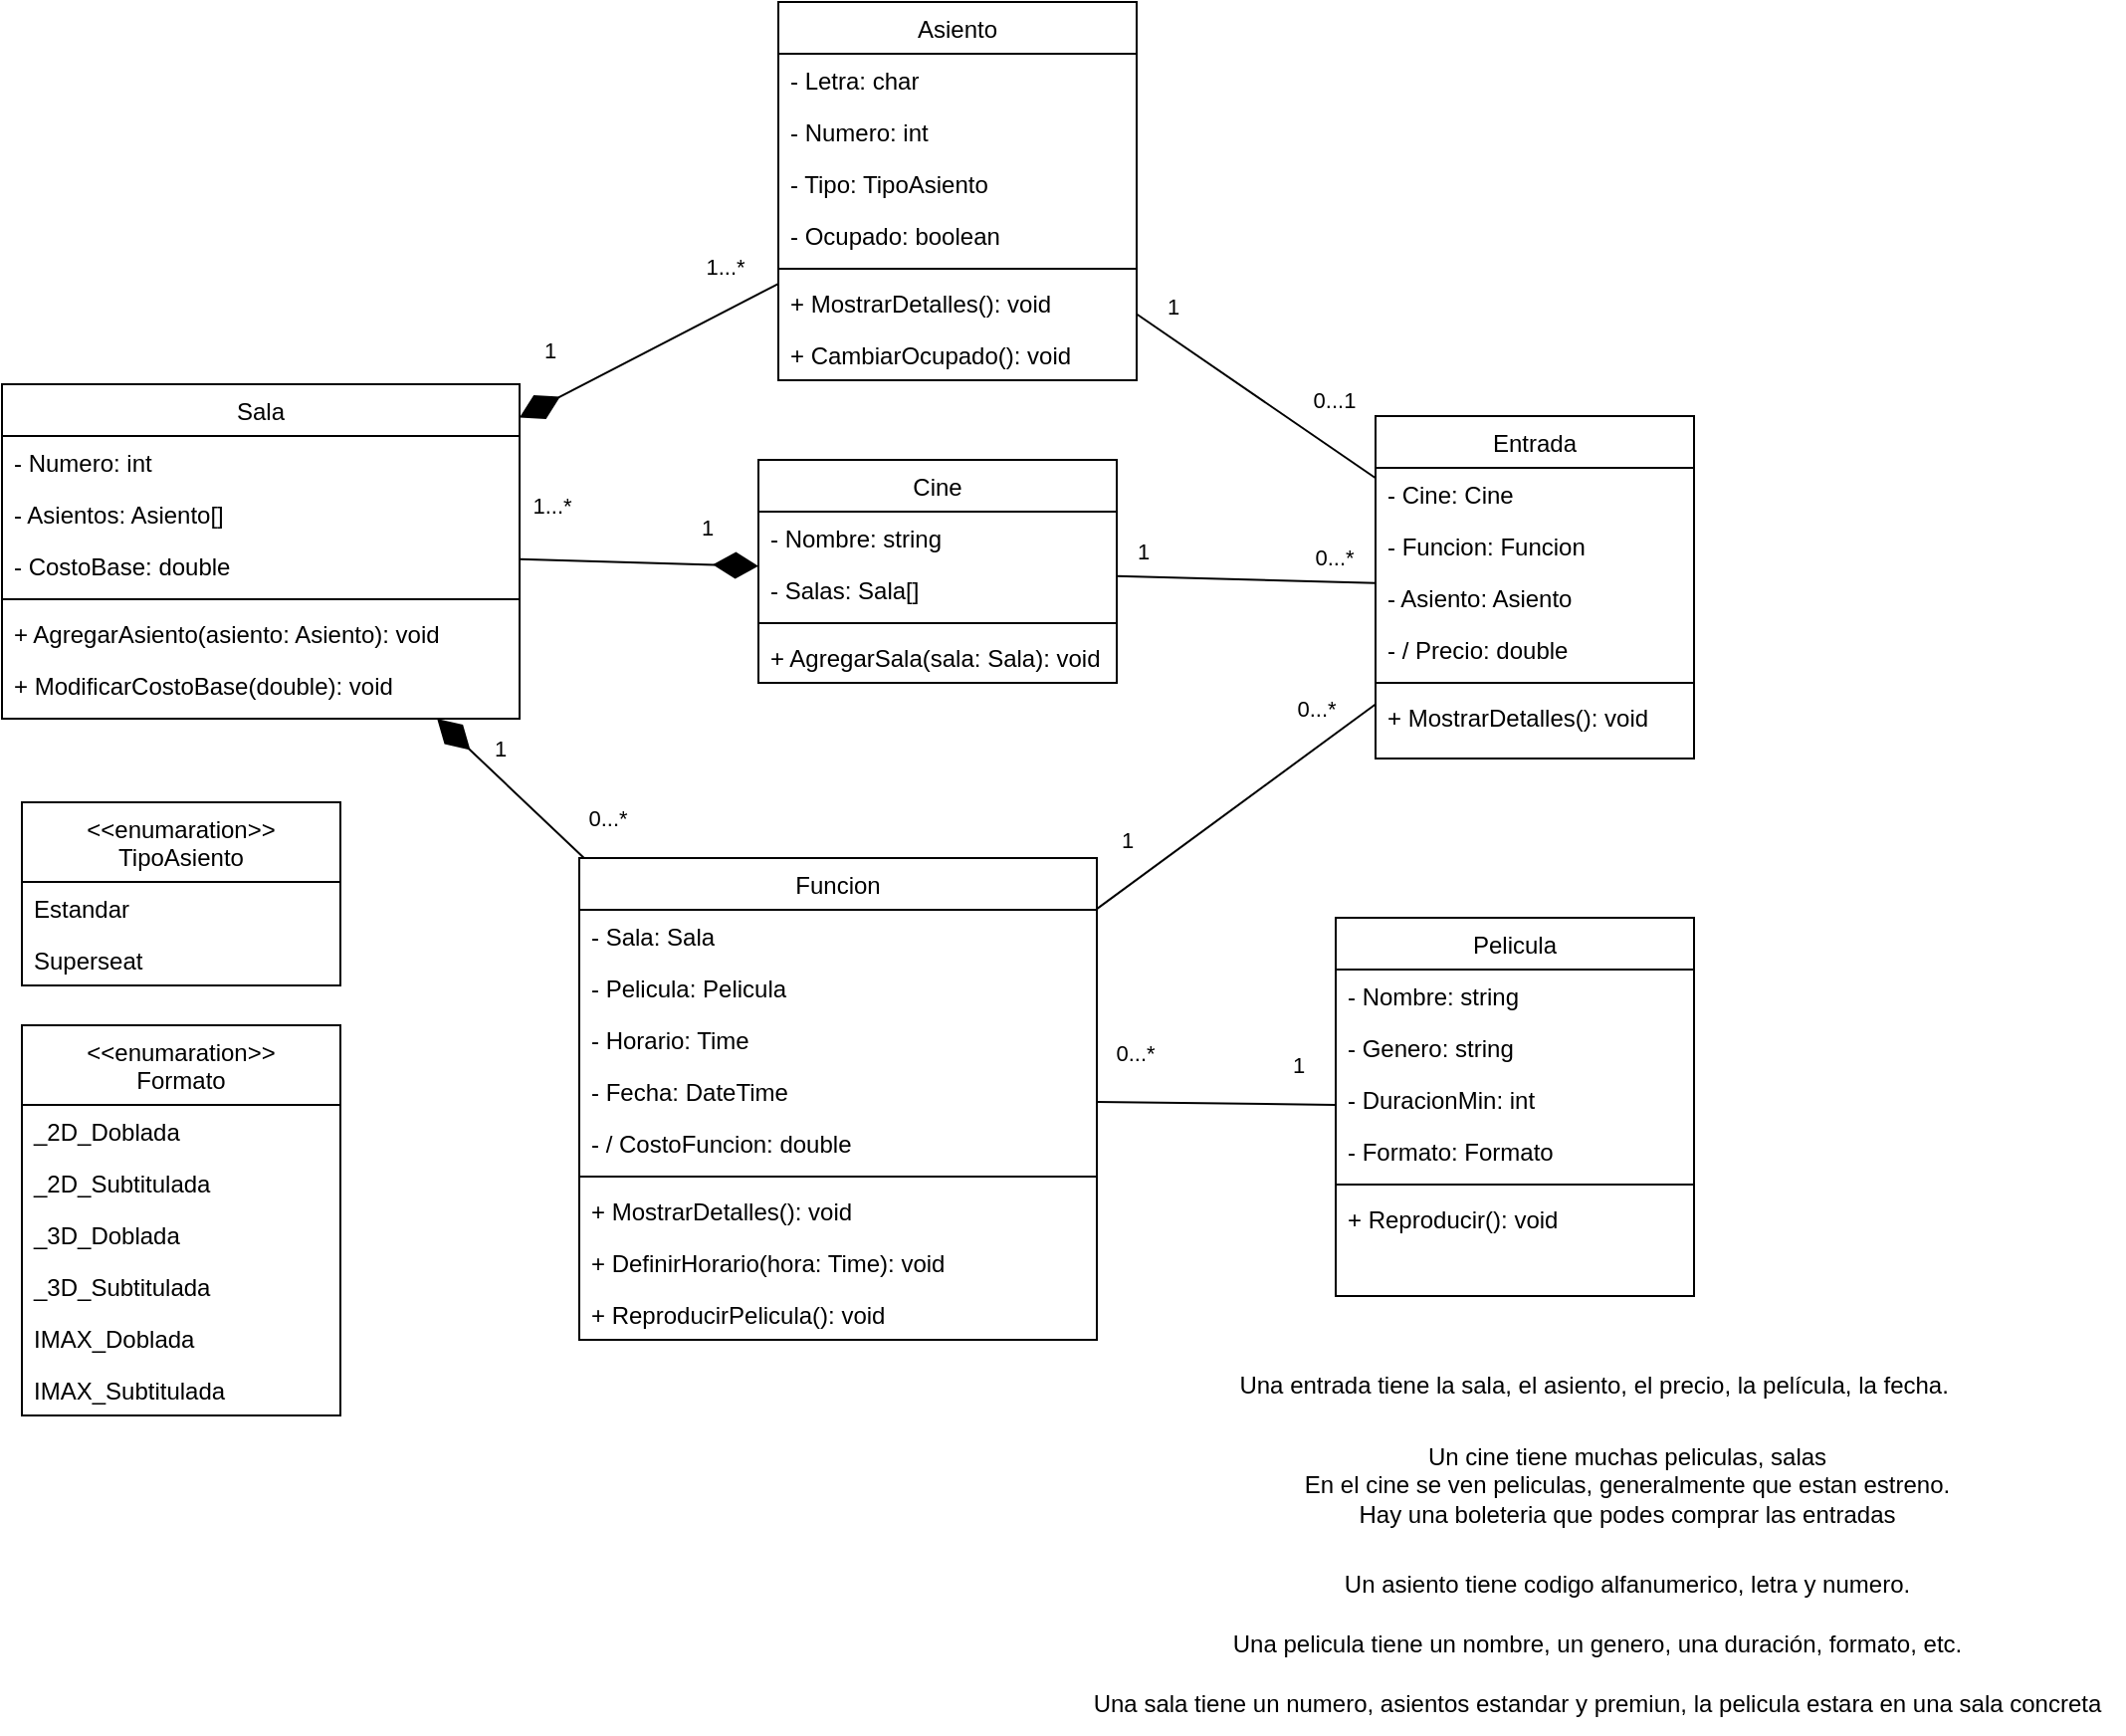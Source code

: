 <mxfile version="24.7.12">
  <diagram id="C5RBs43oDa-KdzZeNtuy" name="Page-1">
    <mxGraphModel dx="2308" dy="786" grid="1" gridSize="10" guides="1" tooltips="1" connect="1" arrows="1" fold="1" page="1" pageScale="1" pageWidth="827" pageHeight="1169" math="0" shadow="0">
      <root>
        <mxCell id="WIyWlLk6GJQsqaUBKTNV-0" />
        <mxCell id="WIyWlLk6GJQsqaUBKTNV-1" parent="WIyWlLk6GJQsqaUBKTNV-0" />
        <mxCell id="YW1TS7cTCNuVKKZ1WAVg-0" value="Cine" style="swimlane;fontStyle=0;align=center;verticalAlign=top;childLayout=stackLayout;horizontal=1;startSize=26;horizontalStack=0;resizeParent=1;resizeLast=0;collapsible=1;marginBottom=0;rounded=0;shadow=0;strokeWidth=1;" parent="WIyWlLk6GJQsqaUBKTNV-1" vertex="1">
          <mxGeometry x="140" y="260" width="180" height="112" as="geometry">
            <mxRectangle x="550" y="140" width="160" height="26" as="alternateBounds" />
          </mxGeometry>
        </mxCell>
        <mxCell id="YW1TS7cTCNuVKKZ1WAVg-1" value="- Nombre: string" style="text;align=left;verticalAlign=top;spacingLeft=4;spacingRight=4;overflow=hidden;rotatable=0;points=[[0,0.5],[1,0.5]];portConstraint=eastwest;rounded=0;shadow=0;html=0;" parent="YW1TS7cTCNuVKKZ1WAVg-0" vertex="1">
          <mxGeometry y="26" width="180" height="26" as="geometry" />
        </mxCell>
        <mxCell id="YW1TS7cTCNuVKKZ1WAVg-2" value="- Salas: Sala[]" style="text;align=left;verticalAlign=top;spacingLeft=4;spacingRight=4;overflow=hidden;rotatable=0;points=[[0,0.5],[1,0.5]];portConstraint=eastwest;rounded=0;shadow=0;html=0;" parent="YW1TS7cTCNuVKKZ1WAVg-0" vertex="1">
          <mxGeometry y="52" width="180" height="26" as="geometry" />
        </mxCell>
        <mxCell id="YW1TS7cTCNuVKKZ1WAVg-3" value="" style="line;html=1;strokeWidth=1;align=left;verticalAlign=middle;spacingTop=-1;spacingLeft=3;spacingRight=3;rotatable=0;labelPosition=right;points=[];portConstraint=eastwest;" parent="YW1TS7cTCNuVKKZ1WAVg-0" vertex="1">
          <mxGeometry y="78" width="180" height="8" as="geometry" />
        </mxCell>
        <mxCell id="YW1TS7cTCNuVKKZ1WAVg-4" value="+ AgregarSala(sala: Sala): void" style="text;align=left;verticalAlign=top;spacingLeft=4;spacingRight=4;overflow=hidden;rotatable=0;points=[[0,0.5],[1,0.5]];portConstraint=eastwest;rounded=0;shadow=0;html=0;" parent="YW1TS7cTCNuVKKZ1WAVg-0" vertex="1">
          <mxGeometry y="86" width="180" height="26" as="geometry" />
        </mxCell>
        <mxCell id="YW1TS7cTCNuVKKZ1WAVg-5" value="Un cine tiene muchas peliculas, salas&lt;div&gt;En el cine se ven peliculas, generalmente que estan estreno.&lt;/div&gt;&lt;div&gt;Hay una boleteria que podes comprar las entradas&lt;/div&gt;" style="text;html=1;align=center;verticalAlign=middle;resizable=0;points=[];autosize=1;strokeColor=none;fillColor=none;" parent="WIyWlLk6GJQsqaUBKTNV-1" vertex="1">
          <mxGeometry x="401" y="745" width="350" height="60" as="geometry" />
        </mxCell>
        <mxCell id="YW1TS7cTCNuVKKZ1WAVg-6" value="Una pelicula tiene un nombre, un genero, una duración, formato, etc." style="text;html=1;align=center;verticalAlign=middle;resizable=0;points=[];autosize=1;strokeColor=none;fillColor=none;" parent="WIyWlLk6GJQsqaUBKTNV-1" vertex="1">
          <mxGeometry x="366" y="840" width="390" height="30" as="geometry" />
        </mxCell>
        <mxCell id="YW1TS7cTCNuVKKZ1WAVg-7" value="Una sala tiene un numero, asientos estandar y premiun, la pelicula estara en una sala concreta" style="text;html=1;align=center;verticalAlign=middle;resizable=0;points=[];autosize=1;strokeColor=none;fillColor=none;" parent="WIyWlLk6GJQsqaUBKTNV-1" vertex="1">
          <mxGeometry x="296" y="870" width="530" height="30" as="geometry" />
        </mxCell>
        <mxCell id="YW1TS7cTCNuVKKZ1WAVg-8" value="Un asiento tiene codigo alfanumerico, letra y numero." style="text;html=1;align=center;verticalAlign=middle;resizable=0;points=[];autosize=1;strokeColor=none;fillColor=none;" parent="WIyWlLk6GJQsqaUBKTNV-1" vertex="1">
          <mxGeometry x="421" y="810" width="310" height="30" as="geometry" />
        </mxCell>
        <mxCell id="YW1TS7cTCNuVKKZ1WAVg-9" value="Una entrada tiene la sala, el asiento, el precio, la película, la fecha.&amp;nbsp;" style="text;html=1;align=center;verticalAlign=middle;resizable=0;points=[];autosize=1;strokeColor=none;fillColor=none;" parent="WIyWlLk6GJQsqaUBKTNV-1" vertex="1">
          <mxGeometry x="371" y="710" width="380" height="30" as="geometry" />
        </mxCell>
        <mxCell id="YW1TS7cTCNuVKKZ1WAVg-10" value="Pelicula" style="swimlane;fontStyle=0;align=center;verticalAlign=top;childLayout=stackLayout;horizontal=1;startSize=26;horizontalStack=0;resizeParent=1;resizeLast=0;collapsible=1;marginBottom=0;rounded=0;shadow=0;strokeWidth=1;" parent="WIyWlLk6GJQsqaUBKTNV-1" vertex="1">
          <mxGeometry x="430" y="490" width="180" height="190" as="geometry">
            <mxRectangle x="550" y="140" width="160" height="26" as="alternateBounds" />
          </mxGeometry>
        </mxCell>
        <mxCell id="YW1TS7cTCNuVKKZ1WAVg-11" value="- Nombre: string" style="text;align=left;verticalAlign=top;spacingLeft=4;spacingRight=4;overflow=hidden;rotatable=0;points=[[0,0.5],[1,0.5]];portConstraint=eastwest;rounded=0;shadow=0;html=0;" parent="YW1TS7cTCNuVKKZ1WAVg-10" vertex="1">
          <mxGeometry y="26" width="180" height="26" as="geometry" />
        </mxCell>
        <mxCell id="YW1TS7cTCNuVKKZ1WAVg-12" value="- Genero: string" style="text;align=left;verticalAlign=top;spacingLeft=4;spacingRight=4;overflow=hidden;rotatable=0;points=[[0,0.5],[1,0.5]];portConstraint=eastwest;rounded=0;shadow=0;html=0;" parent="YW1TS7cTCNuVKKZ1WAVg-10" vertex="1">
          <mxGeometry y="52" width="180" height="26" as="geometry" />
        </mxCell>
        <mxCell id="YW1TS7cTCNuVKKZ1WAVg-13" value="- DuracionMin: int" style="text;align=left;verticalAlign=top;spacingLeft=4;spacingRight=4;overflow=hidden;rotatable=0;points=[[0,0.5],[1,0.5]];portConstraint=eastwest;rounded=0;shadow=0;html=0;" parent="YW1TS7cTCNuVKKZ1WAVg-10" vertex="1">
          <mxGeometry y="78" width="180" height="26" as="geometry" />
        </mxCell>
        <mxCell id="YW1TS7cTCNuVKKZ1WAVg-14" value="- Formato: Formato" style="text;align=left;verticalAlign=top;spacingLeft=4;spacingRight=4;overflow=hidden;rotatable=0;points=[[0,0.5],[1,0.5]];portConstraint=eastwest;rounded=0;shadow=0;html=0;" parent="YW1TS7cTCNuVKKZ1WAVg-10" vertex="1">
          <mxGeometry y="104" width="180" height="26" as="geometry" />
        </mxCell>
        <mxCell id="YW1TS7cTCNuVKKZ1WAVg-15" value="" style="line;html=1;strokeWidth=1;align=left;verticalAlign=middle;spacingTop=-1;spacingLeft=3;spacingRight=3;rotatable=0;labelPosition=right;points=[];portConstraint=eastwest;" parent="YW1TS7cTCNuVKKZ1WAVg-10" vertex="1">
          <mxGeometry y="130" width="180" height="8" as="geometry" />
        </mxCell>
        <mxCell id="3-HUWeo0cJggtp8RE4Ay-24" value="+ Reproducir(): void" style="text;align=left;verticalAlign=top;spacingLeft=4;spacingRight=4;overflow=hidden;rotatable=0;points=[[0,0.5],[1,0.5]];portConstraint=eastwest;rounded=0;shadow=0;html=0;" vertex="1" parent="YW1TS7cTCNuVKKZ1WAVg-10">
          <mxGeometry y="138" width="180" height="26" as="geometry" />
        </mxCell>
        <mxCell id="3-HUWeo0cJggtp8RE4Ay-12" style="rounded=0;orthogonalLoop=1;jettySize=auto;html=1;endArrow=none;endFill=0;startArrow=diamondThin;startFill=1;startSize=20;" edge="1" parent="WIyWlLk6GJQsqaUBKTNV-1" source="YW1TS7cTCNuVKKZ1WAVg-16" target="3-HUWeo0cJggtp8RE4Ay-0">
          <mxGeometry relative="1" as="geometry" />
        </mxCell>
        <mxCell id="3-HUWeo0cJggtp8RE4Ay-13" value="1" style="edgeLabel;html=1;align=center;verticalAlign=middle;resizable=0;points=[];" vertex="1" connectable="0" parent="3-HUWeo0cJggtp8RE4Ay-12">
          <mxGeometry x="-0.811" y="3" relative="1" as="geometry">
            <mxPoint x="22" y="10" as="offset" />
          </mxGeometry>
        </mxCell>
        <mxCell id="3-HUWeo0cJggtp8RE4Ay-15" value="0...*" style="edgeLabel;html=1;align=center;verticalAlign=middle;resizable=0;points=[];" vertex="1" connectable="0" parent="3-HUWeo0cJggtp8RE4Ay-12">
          <mxGeometry x="0.749" y="-1" relative="1" as="geometry">
            <mxPoint x="21" y="-12" as="offset" />
          </mxGeometry>
        </mxCell>
        <mxCell id="YW1TS7cTCNuVKKZ1WAVg-16" value="Sala" style="swimlane;fontStyle=0;align=center;verticalAlign=top;childLayout=stackLayout;horizontal=1;startSize=26;horizontalStack=0;resizeParent=1;resizeLast=0;collapsible=1;marginBottom=0;rounded=0;shadow=0;strokeWidth=1;" parent="WIyWlLk6GJQsqaUBKTNV-1" vertex="1">
          <mxGeometry x="-240" y="222" width="260" height="168" as="geometry">
            <mxRectangle x="550" y="140" width="160" height="26" as="alternateBounds" />
          </mxGeometry>
        </mxCell>
        <mxCell id="YW1TS7cTCNuVKKZ1WAVg-17" value="- Numero: int" style="text;align=left;verticalAlign=top;spacingLeft=4;spacingRight=4;overflow=hidden;rotatable=0;points=[[0,0.5],[1,0.5]];portConstraint=eastwest;rounded=0;shadow=0;html=0;" parent="YW1TS7cTCNuVKKZ1WAVg-16" vertex="1">
          <mxGeometry y="26" width="260" height="26" as="geometry" />
        </mxCell>
        <mxCell id="YW1TS7cTCNuVKKZ1WAVg-18" value="- Asientos: Asiento[]" style="text;align=left;verticalAlign=top;spacingLeft=4;spacingRight=4;overflow=hidden;rotatable=0;points=[[0,0.5],[1,0.5]];portConstraint=eastwest;rounded=0;shadow=0;html=0;" parent="YW1TS7cTCNuVKKZ1WAVg-16" vertex="1">
          <mxGeometry y="52" width="260" height="26" as="geometry" />
        </mxCell>
        <mxCell id="3-HUWeo0cJggtp8RE4Ay-23" value="- CostoBase: double" style="text;align=left;verticalAlign=top;spacingLeft=4;spacingRight=4;overflow=hidden;rotatable=0;points=[[0,0.5],[1,0.5]];portConstraint=eastwest;rounded=0;shadow=0;html=0;" vertex="1" parent="YW1TS7cTCNuVKKZ1WAVg-16">
          <mxGeometry y="78" width="260" height="26" as="geometry" />
        </mxCell>
        <mxCell id="YW1TS7cTCNuVKKZ1WAVg-21" value="" style="line;html=1;strokeWidth=1;align=left;verticalAlign=middle;spacingTop=-1;spacingLeft=3;spacingRight=3;rotatable=0;labelPosition=right;points=[];portConstraint=eastwest;" parent="YW1TS7cTCNuVKKZ1WAVg-16" vertex="1">
          <mxGeometry y="104" width="260" height="8" as="geometry" />
        </mxCell>
        <mxCell id="YW1TS7cTCNuVKKZ1WAVg-22" value="+ AgregarAsiento(asiento: Asiento): void" style="text;align=left;verticalAlign=top;spacingLeft=4;spacingRight=4;overflow=hidden;rotatable=0;points=[[0,0.5],[1,0.5]];portConstraint=eastwest;rounded=0;shadow=0;html=0;" parent="YW1TS7cTCNuVKKZ1WAVg-16" vertex="1">
          <mxGeometry y="112" width="260" height="26" as="geometry" />
        </mxCell>
        <mxCell id="3-HUWeo0cJggtp8RE4Ay-26" value="+ ModificarCostoBase(double): void" style="text;align=left;verticalAlign=top;spacingLeft=4;spacingRight=4;overflow=hidden;rotatable=0;points=[[0,0.5],[1,0.5]];portConstraint=eastwest;rounded=0;shadow=0;html=0;" vertex="1" parent="YW1TS7cTCNuVKKZ1WAVg-16">
          <mxGeometry y="138" width="260" height="26" as="geometry" />
        </mxCell>
        <mxCell id="3-HUWeo0cJggtp8RE4Ay-0" value="Funcion" style="swimlane;fontStyle=0;align=center;verticalAlign=top;childLayout=stackLayout;horizontal=1;startSize=26;horizontalStack=0;resizeParent=1;resizeLast=0;collapsible=1;marginBottom=0;rounded=0;shadow=0;strokeWidth=1;" vertex="1" parent="WIyWlLk6GJQsqaUBKTNV-1">
          <mxGeometry x="50" y="460" width="260" height="242" as="geometry">
            <mxRectangle x="550" y="140" width="160" height="26" as="alternateBounds" />
          </mxGeometry>
        </mxCell>
        <mxCell id="3-HUWeo0cJggtp8RE4Ay-14" value="- Sala: Sala" style="text;align=left;verticalAlign=top;spacingLeft=4;spacingRight=4;overflow=hidden;rotatable=0;points=[[0,0.5],[1,0.5]];portConstraint=eastwest;rounded=0;shadow=0;html=0;" vertex="1" parent="3-HUWeo0cJggtp8RE4Ay-0">
          <mxGeometry y="26" width="260" height="26" as="geometry" />
        </mxCell>
        <mxCell id="3-HUWeo0cJggtp8RE4Ay-3" value="- Pelicula: Pelicula" style="text;align=left;verticalAlign=top;spacingLeft=4;spacingRight=4;overflow=hidden;rotatable=0;points=[[0,0.5],[1,0.5]];portConstraint=eastwest;rounded=0;shadow=0;html=0;" vertex="1" parent="3-HUWeo0cJggtp8RE4Ay-0">
          <mxGeometry y="52" width="260" height="26" as="geometry" />
        </mxCell>
        <mxCell id="3-HUWeo0cJggtp8RE4Ay-4" value="- Horario: Time" style="text;align=left;verticalAlign=top;spacingLeft=4;spacingRight=4;overflow=hidden;rotatable=0;points=[[0,0.5],[1,0.5]];portConstraint=eastwest;rounded=0;shadow=0;html=0;" vertex="1" parent="3-HUWeo0cJggtp8RE4Ay-0">
          <mxGeometry y="78" width="260" height="26" as="geometry" />
        </mxCell>
        <mxCell id="3-HUWeo0cJggtp8RE4Ay-22" value="- Fecha: DateTime" style="text;align=left;verticalAlign=top;spacingLeft=4;spacingRight=4;overflow=hidden;rotatable=0;points=[[0,0.5],[1,0.5]];portConstraint=eastwest;rounded=0;shadow=0;html=0;" vertex="1" parent="3-HUWeo0cJggtp8RE4Ay-0">
          <mxGeometry y="104" width="260" height="26" as="geometry" />
        </mxCell>
        <mxCell id="3-HUWeo0cJggtp8RE4Ay-5" value="- / CostoFuncion: double" style="text;align=left;verticalAlign=top;spacingLeft=4;spacingRight=4;overflow=hidden;rotatable=0;points=[[0,0.5],[1,0.5]];portConstraint=eastwest;rounded=0;shadow=0;html=0;" vertex="1" parent="3-HUWeo0cJggtp8RE4Ay-0">
          <mxGeometry y="130" width="260" height="26" as="geometry" />
        </mxCell>
        <mxCell id="3-HUWeo0cJggtp8RE4Ay-6" value="" style="line;html=1;strokeWidth=1;align=left;verticalAlign=middle;spacingTop=-1;spacingLeft=3;spacingRight=3;rotatable=0;labelPosition=right;points=[];portConstraint=eastwest;" vertex="1" parent="3-HUWeo0cJggtp8RE4Ay-0">
          <mxGeometry y="156" width="260" height="8" as="geometry" />
        </mxCell>
        <mxCell id="3-HUWeo0cJggtp8RE4Ay-27" value="+ MostrarDetalles(): void" style="text;align=left;verticalAlign=top;spacingLeft=4;spacingRight=4;overflow=hidden;rotatable=0;points=[[0,0.5],[1,0.5]];portConstraint=eastwest;rounded=0;shadow=0;html=0;" vertex="1" parent="3-HUWeo0cJggtp8RE4Ay-0">
          <mxGeometry y="164" width="260" height="26" as="geometry" />
        </mxCell>
        <mxCell id="3-HUWeo0cJggtp8RE4Ay-9" value="+ DefinirHorario(hora: Time): void" style="text;align=left;verticalAlign=top;spacingLeft=4;spacingRight=4;overflow=hidden;rotatable=0;points=[[0,0.5],[1,0.5]];portConstraint=eastwest;rounded=0;shadow=0;html=0;" vertex="1" parent="3-HUWeo0cJggtp8RE4Ay-0">
          <mxGeometry y="190" width="260" height="26" as="geometry" />
        </mxCell>
        <mxCell id="3-HUWeo0cJggtp8RE4Ay-10" value="+ ReproducirPelicula(): void" style="text;align=left;verticalAlign=top;spacingLeft=4;spacingRight=4;overflow=hidden;rotatable=0;points=[[0,0.5],[1,0.5]];portConstraint=eastwest;rounded=0;shadow=0;html=0;" vertex="1" parent="3-HUWeo0cJggtp8RE4Ay-0">
          <mxGeometry y="216" width="260" height="26" as="geometry" />
        </mxCell>
        <mxCell id="YW1TS7cTCNuVKKZ1WAVg-26" value="Entrada" style="swimlane;fontStyle=0;align=center;verticalAlign=top;childLayout=stackLayout;horizontal=1;startSize=26;horizontalStack=0;resizeParent=1;resizeLast=0;collapsible=1;marginBottom=0;rounded=0;shadow=0;strokeWidth=1;" parent="WIyWlLk6GJQsqaUBKTNV-1" vertex="1">
          <mxGeometry x="450" y="238" width="160" height="172" as="geometry">
            <mxRectangle x="550" y="140" width="160" height="26" as="alternateBounds" />
          </mxGeometry>
        </mxCell>
        <mxCell id="YW1TS7cTCNuVKKZ1WAVg-27" value="- Cine: Cine" style="text;align=left;verticalAlign=top;spacingLeft=4;spacingRight=4;overflow=hidden;rotatable=0;points=[[0,0.5],[1,0.5]];portConstraint=eastwest;rounded=0;shadow=0;html=0;" parent="YW1TS7cTCNuVKKZ1WAVg-26" vertex="1">
          <mxGeometry y="26" width="160" height="26" as="geometry" />
        </mxCell>
        <mxCell id="YW1TS7cTCNuVKKZ1WAVg-68" value="- Funcion: Funcion" style="text;align=left;verticalAlign=top;spacingLeft=4;spacingRight=4;overflow=hidden;rotatable=0;points=[[0,0.5],[1,0.5]];portConstraint=eastwest;rounded=0;shadow=0;html=0;" parent="YW1TS7cTCNuVKKZ1WAVg-26" vertex="1">
          <mxGeometry y="52" width="160" height="26" as="geometry" />
        </mxCell>
        <mxCell id="YW1TS7cTCNuVKKZ1WAVg-69" value="- Asiento: Asiento" style="text;align=left;verticalAlign=top;spacingLeft=4;spacingRight=4;overflow=hidden;rotatable=0;points=[[0,0.5],[1,0.5]];portConstraint=eastwest;rounded=0;shadow=0;html=0;" parent="YW1TS7cTCNuVKKZ1WAVg-26" vertex="1">
          <mxGeometry y="78" width="160" height="26" as="geometry" />
        </mxCell>
        <mxCell id="YW1TS7cTCNuVKKZ1WAVg-29" value="- / Precio: double" style="text;align=left;verticalAlign=top;spacingLeft=4;spacingRight=4;overflow=hidden;rotatable=0;points=[[0,0.5],[1,0.5]];portConstraint=eastwest;rounded=0;shadow=0;html=0;" parent="YW1TS7cTCNuVKKZ1WAVg-26" vertex="1">
          <mxGeometry y="104" width="160" height="26" as="geometry" />
        </mxCell>
        <mxCell id="YW1TS7cTCNuVKKZ1WAVg-31" value="" style="line;html=1;strokeWidth=1;align=left;verticalAlign=middle;spacingTop=-1;spacingLeft=3;spacingRight=3;rotatable=0;labelPosition=right;points=[];portConstraint=eastwest;" parent="YW1TS7cTCNuVKKZ1WAVg-26" vertex="1">
          <mxGeometry y="130" width="160" height="8" as="geometry" />
        </mxCell>
        <mxCell id="YW1TS7cTCNuVKKZ1WAVg-32" value="+ MostrarDetalles(): void" style="text;align=left;verticalAlign=top;spacingLeft=4;spacingRight=4;overflow=hidden;rotatable=0;points=[[0,0.5],[1,0.5]];portConstraint=eastwest;rounded=0;shadow=0;html=0;" parent="YW1TS7cTCNuVKKZ1WAVg-26" vertex="1">
          <mxGeometry y="138" width="160" height="26" as="geometry" />
        </mxCell>
        <mxCell id="YW1TS7cTCNuVKKZ1WAVg-33" value="" style="endArrow=diamondThin;html=1;rounded=0;startArrow=none;startFill=0;endFill=1;endSize=20;" parent="WIyWlLk6GJQsqaUBKTNV-1" source="YW1TS7cTCNuVKKZ1WAVg-16" target="YW1TS7cTCNuVKKZ1WAVg-0" edge="1">
          <mxGeometry width="50" height="50" relative="1" as="geometry">
            <mxPoint x="380" y="460" as="sourcePoint" />
            <mxPoint x="430" y="410" as="targetPoint" />
          </mxGeometry>
        </mxCell>
        <mxCell id="YW1TS7cTCNuVKKZ1WAVg-34" value="1...*" style="edgeLabel;html=1;align=center;verticalAlign=middle;resizable=0;points=[];" parent="YW1TS7cTCNuVKKZ1WAVg-33" vertex="1" connectable="0">
          <mxGeometry x="-0.635" relative="1" as="geometry">
            <mxPoint x="-6" y="-28" as="offset" />
          </mxGeometry>
        </mxCell>
        <mxCell id="YW1TS7cTCNuVKKZ1WAVg-35" value="1" style="edgeLabel;html=1;align=center;verticalAlign=middle;resizable=0;points=[];" parent="YW1TS7cTCNuVKKZ1WAVg-33" vertex="1" connectable="0">
          <mxGeometry x="0.706" y="1" relative="1" as="geometry">
            <mxPoint x="-9" y="-18" as="offset" />
          </mxGeometry>
        </mxCell>
        <mxCell id="YW1TS7cTCNuVKKZ1WAVg-36" value="" style="endArrow=none;html=1;rounded=0;endFill=0;endSize=11;" parent="WIyWlLk6GJQsqaUBKTNV-1" source="3-HUWeo0cJggtp8RE4Ay-0" target="YW1TS7cTCNuVKKZ1WAVg-10" edge="1">
          <mxGeometry width="50" height="50" relative="1" as="geometry">
            <mxPoint x="370" y="550" as="sourcePoint" />
            <mxPoint x="420" y="500" as="targetPoint" />
          </mxGeometry>
        </mxCell>
        <mxCell id="YW1TS7cTCNuVKKZ1WAVg-37" value="1" style="edgeLabel;html=1;align=center;verticalAlign=middle;resizable=0;points=[];" parent="YW1TS7cTCNuVKKZ1WAVg-36" vertex="1" connectable="0">
          <mxGeometry x="0.772" y="-1" relative="1" as="geometry">
            <mxPoint x="-6" y="-21" as="offset" />
          </mxGeometry>
        </mxCell>
        <mxCell id="YW1TS7cTCNuVKKZ1WAVg-38" value="0...*" style="edgeLabel;html=1;align=center;verticalAlign=middle;resizable=0;points=[];" parent="YW1TS7cTCNuVKKZ1WAVg-36" vertex="1" connectable="0">
          <mxGeometry x="-0.751" y="2" relative="1" as="geometry">
            <mxPoint x="4" y="-23" as="offset" />
          </mxGeometry>
        </mxCell>
        <mxCell id="YW1TS7cTCNuVKKZ1WAVg-39" value="" style="endArrow=none;html=1;rounded=0;" parent="WIyWlLk6GJQsqaUBKTNV-1" source="YW1TS7cTCNuVKKZ1WAVg-0" target="YW1TS7cTCNuVKKZ1WAVg-26" edge="1">
          <mxGeometry width="50" height="50" relative="1" as="geometry">
            <mxPoint x="380" y="510" as="sourcePoint" />
            <mxPoint x="430" y="460" as="targetPoint" />
          </mxGeometry>
        </mxCell>
        <mxCell id="YW1TS7cTCNuVKKZ1WAVg-40" value="0...*" style="edgeLabel;html=1;align=center;verticalAlign=middle;resizable=0;points=[];" parent="YW1TS7cTCNuVKKZ1WAVg-39" vertex="1" connectable="0">
          <mxGeometry x="0.768" relative="1" as="geometry">
            <mxPoint x="-6" y="-13" as="offset" />
          </mxGeometry>
        </mxCell>
        <mxCell id="YW1TS7cTCNuVKKZ1WAVg-41" value="1" style="edgeLabel;html=1;align=center;verticalAlign=middle;resizable=0;points=[];" parent="YW1TS7cTCNuVKKZ1WAVg-39" vertex="1" connectable="0">
          <mxGeometry x="-0.798" relative="1" as="geometry">
            <mxPoint y="-13" as="offset" />
          </mxGeometry>
        </mxCell>
        <mxCell id="3-HUWeo0cJggtp8RE4Ay-19" style="rounded=0;orthogonalLoop=1;jettySize=auto;html=1;endArrow=none;endFill=0;" edge="1" parent="WIyWlLk6GJQsqaUBKTNV-1" source="YW1TS7cTCNuVKKZ1WAVg-42" target="YW1TS7cTCNuVKKZ1WAVg-26">
          <mxGeometry relative="1" as="geometry" />
        </mxCell>
        <mxCell id="3-HUWeo0cJggtp8RE4Ay-20" value="1" style="edgeLabel;html=1;align=center;verticalAlign=middle;resizable=0;points=[];" vertex="1" connectable="0" parent="3-HUWeo0cJggtp8RE4Ay-19">
          <mxGeometry x="-0.826" relative="1" as="geometry">
            <mxPoint x="7" y="-11" as="offset" />
          </mxGeometry>
        </mxCell>
        <mxCell id="3-HUWeo0cJggtp8RE4Ay-21" value="0...1" style="edgeLabel;html=1;align=center;verticalAlign=middle;resizable=0;points=[];" vertex="1" connectable="0" parent="3-HUWeo0cJggtp8RE4Ay-19">
          <mxGeometry x="0.819" y="-1" relative="1" as="geometry">
            <mxPoint x="-10" y="-33" as="offset" />
          </mxGeometry>
        </mxCell>
        <mxCell id="YW1TS7cTCNuVKKZ1WAVg-42" value="Asiento" style="swimlane;fontStyle=0;align=center;verticalAlign=top;childLayout=stackLayout;horizontal=1;startSize=26;horizontalStack=0;resizeParent=1;resizeLast=0;collapsible=1;marginBottom=0;rounded=0;shadow=0;strokeWidth=1;" parent="WIyWlLk6GJQsqaUBKTNV-1" vertex="1">
          <mxGeometry x="150" y="30" width="180" height="190" as="geometry">
            <mxRectangle x="550" y="140" width="160" height="26" as="alternateBounds" />
          </mxGeometry>
        </mxCell>
        <mxCell id="YW1TS7cTCNuVKKZ1WAVg-43" value="- Letra: char" style="text;align=left;verticalAlign=top;spacingLeft=4;spacingRight=4;overflow=hidden;rotatable=0;points=[[0,0.5],[1,0.5]];portConstraint=eastwest;rounded=0;shadow=0;html=0;" parent="YW1TS7cTCNuVKKZ1WAVg-42" vertex="1">
          <mxGeometry y="26" width="180" height="26" as="geometry" />
        </mxCell>
        <mxCell id="YW1TS7cTCNuVKKZ1WAVg-44" value="- Numero: int" style="text;align=left;verticalAlign=top;spacingLeft=4;spacingRight=4;overflow=hidden;rotatable=0;points=[[0,0.5],[1,0.5]];portConstraint=eastwest;rounded=0;shadow=0;html=0;" parent="YW1TS7cTCNuVKKZ1WAVg-42" vertex="1">
          <mxGeometry y="52" width="180" height="26" as="geometry" />
        </mxCell>
        <mxCell id="YW1TS7cTCNuVKKZ1WAVg-45" value="- Tipo: TipoAsiento" style="text;align=left;verticalAlign=top;spacingLeft=4;spacingRight=4;overflow=hidden;rotatable=0;points=[[0,0.5],[1,0.5]];portConstraint=eastwest;rounded=0;shadow=0;html=0;" parent="YW1TS7cTCNuVKKZ1WAVg-42" vertex="1">
          <mxGeometry y="78" width="180" height="26" as="geometry" />
        </mxCell>
        <mxCell id="YW1TS7cTCNuVKKZ1WAVg-46" value="- Ocupado: boolean" style="text;align=left;verticalAlign=top;spacingLeft=4;spacingRight=4;overflow=hidden;rotatable=0;points=[[0,0.5],[1,0.5]];portConstraint=eastwest;rounded=0;shadow=0;html=0;" parent="YW1TS7cTCNuVKKZ1WAVg-42" vertex="1">
          <mxGeometry y="104" width="180" height="26" as="geometry" />
        </mxCell>
        <mxCell id="YW1TS7cTCNuVKKZ1WAVg-47" value="" style="line;html=1;strokeWidth=1;align=left;verticalAlign=middle;spacingTop=-1;spacingLeft=3;spacingRight=3;rotatable=0;labelPosition=right;points=[];portConstraint=eastwest;" parent="YW1TS7cTCNuVKKZ1WAVg-42" vertex="1">
          <mxGeometry y="130" width="180" height="8" as="geometry" />
        </mxCell>
        <mxCell id="3-HUWeo0cJggtp8RE4Ay-28" value="+ MostrarDetalles(): void" style="text;align=left;verticalAlign=top;spacingLeft=4;spacingRight=4;overflow=hidden;rotatable=0;points=[[0,0.5],[1,0.5]];portConstraint=eastwest;rounded=0;shadow=0;html=0;" vertex="1" parent="YW1TS7cTCNuVKKZ1WAVg-42">
          <mxGeometry y="138" width="180" height="26" as="geometry" />
        </mxCell>
        <mxCell id="YW1TS7cTCNuVKKZ1WAVg-48" value="+ CambiarOcupado(): void" style="text;align=left;verticalAlign=top;spacingLeft=4;spacingRight=4;overflow=hidden;rotatable=0;points=[[0,0.5],[1,0.5]];portConstraint=eastwest;rounded=0;shadow=0;html=0;" parent="YW1TS7cTCNuVKKZ1WAVg-42" vertex="1">
          <mxGeometry y="164" width="180" height="26" as="geometry" />
        </mxCell>
        <mxCell id="YW1TS7cTCNuVKKZ1WAVg-49" value="" style="endArrow=diamondThin;html=1;rounded=0;startArrow=none;startFill=0;endFill=1;endSize=20;" parent="WIyWlLk6GJQsqaUBKTNV-1" source="YW1TS7cTCNuVKKZ1WAVg-42" target="YW1TS7cTCNuVKKZ1WAVg-16" edge="1">
          <mxGeometry width="50" height="50" relative="1" as="geometry">
            <mxPoint x="160" y="640" as="sourcePoint" />
            <mxPoint x="210" y="590" as="targetPoint" />
          </mxGeometry>
        </mxCell>
        <mxCell id="YW1TS7cTCNuVKKZ1WAVg-50" value="1...*" style="edgeLabel;html=1;align=center;verticalAlign=middle;resizable=0;points=[];" parent="YW1TS7cTCNuVKKZ1WAVg-49" vertex="1" connectable="0">
          <mxGeometry x="-0.628" y="-1" relative="1" as="geometry">
            <mxPoint x="-3" y="-20" as="offset" />
          </mxGeometry>
        </mxCell>
        <mxCell id="YW1TS7cTCNuVKKZ1WAVg-51" value="1" style="edgeLabel;html=1;align=center;verticalAlign=middle;resizable=0;points=[];" parent="YW1TS7cTCNuVKKZ1WAVg-49" vertex="1" connectable="0">
          <mxGeometry x="0.619" y="-2" relative="1" as="geometry">
            <mxPoint x="-9" y="-19" as="offset" />
          </mxGeometry>
        </mxCell>
        <mxCell id="YW1TS7cTCNuVKKZ1WAVg-52" value="" style="endArrow=none;html=1;rounded=0;" parent="WIyWlLk6GJQsqaUBKTNV-1" source="3-HUWeo0cJggtp8RE4Ay-0" target="YW1TS7cTCNuVKKZ1WAVg-26" edge="1">
          <mxGeometry width="50" height="50" relative="1" as="geometry">
            <mxPoint x="420" y="450" as="sourcePoint" />
            <mxPoint x="470" y="400" as="targetPoint" />
          </mxGeometry>
        </mxCell>
        <mxCell id="YW1TS7cTCNuVKKZ1WAVg-53" value="1" style="edgeLabel;html=1;align=center;verticalAlign=middle;resizable=0;points=[];" parent="YW1TS7cTCNuVKKZ1WAVg-52" vertex="1" connectable="0">
          <mxGeometry x="-0.588" y="-1" relative="1" as="geometry">
            <mxPoint x="-15" y="-14" as="offset" />
          </mxGeometry>
        </mxCell>
        <mxCell id="YW1TS7cTCNuVKKZ1WAVg-54" value="0...*" style="edgeLabel;html=1;align=center;verticalAlign=middle;resizable=0;points=[];" parent="YW1TS7cTCNuVKKZ1WAVg-52" vertex="1" connectable="0">
          <mxGeometry x="0.585" y="-1" relative="1" as="geometry">
            <mxPoint x="-2" y="-20" as="offset" />
          </mxGeometry>
        </mxCell>
        <mxCell id="YW1TS7cTCNuVKKZ1WAVg-55" value="&lt;&lt;enumaration&gt;&gt;&#xa;Formato" style="swimlane;fontStyle=0;align=center;verticalAlign=top;childLayout=stackLayout;horizontal=1;startSize=40;horizontalStack=0;resizeParent=1;resizeLast=0;collapsible=1;marginBottom=0;rounded=0;shadow=0;strokeWidth=1;" parent="WIyWlLk6GJQsqaUBKTNV-1" vertex="1">
          <mxGeometry x="-230" y="544" width="160" height="196" as="geometry">
            <mxRectangle x="550" y="140" width="160" height="26" as="alternateBounds" />
          </mxGeometry>
        </mxCell>
        <mxCell id="YW1TS7cTCNuVKKZ1WAVg-56" value="_2D_Doblada" style="text;align=left;verticalAlign=top;spacingLeft=4;spacingRight=4;overflow=hidden;rotatable=0;points=[[0,0.5],[1,0.5]];portConstraint=eastwest;rounded=0;shadow=0;html=0;" parent="YW1TS7cTCNuVKKZ1WAVg-55" vertex="1">
          <mxGeometry y="40" width="160" height="26" as="geometry" />
        </mxCell>
        <mxCell id="YW1TS7cTCNuVKKZ1WAVg-57" value="_2D_Subtitulada" style="text;align=left;verticalAlign=top;spacingLeft=4;spacingRight=4;overflow=hidden;rotatable=0;points=[[0,0.5],[1,0.5]];portConstraint=eastwest;rounded=0;shadow=0;html=0;" parent="YW1TS7cTCNuVKKZ1WAVg-55" vertex="1">
          <mxGeometry y="66" width="160" height="26" as="geometry" />
        </mxCell>
        <mxCell id="YW1TS7cTCNuVKKZ1WAVg-58" value="_3D_Doblada" style="text;align=left;verticalAlign=top;spacingLeft=4;spacingRight=4;overflow=hidden;rotatable=0;points=[[0,0.5],[1,0.5]];portConstraint=eastwest;rounded=0;shadow=0;html=0;" parent="YW1TS7cTCNuVKKZ1WAVg-55" vertex="1">
          <mxGeometry y="92" width="160" height="26" as="geometry" />
        </mxCell>
        <mxCell id="YW1TS7cTCNuVKKZ1WAVg-59" value="_3D_Subtitulada" style="text;align=left;verticalAlign=top;spacingLeft=4;spacingRight=4;overflow=hidden;rotatable=0;points=[[0,0.5],[1,0.5]];portConstraint=eastwest;rounded=0;shadow=0;html=0;" parent="YW1TS7cTCNuVKKZ1WAVg-55" vertex="1">
          <mxGeometry y="118" width="160" height="26" as="geometry" />
        </mxCell>
        <mxCell id="YW1TS7cTCNuVKKZ1WAVg-60" value="IMAX_Doblada" style="text;align=left;verticalAlign=top;spacingLeft=4;spacingRight=4;overflow=hidden;rotatable=0;points=[[0,0.5],[1,0.5]];portConstraint=eastwest;rounded=0;shadow=0;html=0;" parent="YW1TS7cTCNuVKKZ1WAVg-55" vertex="1">
          <mxGeometry y="144" width="160" height="26" as="geometry" />
        </mxCell>
        <mxCell id="YW1TS7cTCNuVKKZ1WAVg-61" value="IMAX_Subtitulada" style="text;align=left;verticalAlign=top;spacingLeft=4;spacingRight=4;overflow=hidden;rotatable=0;points=[[0,0.5],[1,0.5]];portConstraint=eastwest;rounded=0;shadow=0;html=0;" parent="YW1TS7cTCNuVKKZ1WAVg-55" vertex="1">
          <mxGeometry y="170" width="160" height="26" as="geometry" />
        </mxCell>
        <mxCell id="YW1TS7cTCNuVKKZ1WAVg-62" value="&lt;&lt;enumaration&gt;&gt;&#xa;TipoAsiento" style="swimlane;fontStyle=0;align=center;verticalAlign=top;childLayout=stackLayout;horizontal=1;startSize=40;horizontalStack=0;resizeParent=1;resizeLast=0;collapsible=1;marginBottom=0;rounded=0;shadow=0;strokeWidth=1;" parent="WIyWlLk6GJQsqaUBKTNV-1" vertex="1">
          <mxGeometry x="-230" y="432" width="160" height="92" as="geometry">
            <mxRectangle x="550" y="140" width="160" height="26" as="alternateBounds" />
          </mxGeometry>
        </mxCell>
        <mxCell id="YW1TS7cTCNuVKKZ1WAVg-63" value="Estandar" style="text;align=left;verticalAlign=top;spacingLeft=4;spacingRight=4;overflow=hidden;rotatable=0;points=[[0,0.5],[1,0.5]];portConstraint=eastwest;rounded=0;shadow=0;html=0;" parent="YW1TS7cTCNuVKKZ1WAVg-62" vertex="1">
          <mxGeometry y="40" width="160" height="26" as="geometry" />
        </mxCell>
        <mxCell id="YW1TS7cTCNuVKKZ1WAVg-64" value="Superseat" style="text;align=left;verticalAlign=top;spacingLeft=4;spacingRight=4;overflow=hidden;rotatable=0;points=[[0,0.5],[1,0.5]];portConstraint=eastwest;rounded=0;shadow=0;html=0;" parent="YW1TS7cTCNuVKKZ1WAVg-62" vertex="1">
          <mxGeometry y="66" width="160" height="26" as="geometry" />
        </mxCell>
      </root>
    </mxGraphModel>
  </diagram>
</mxfile>
